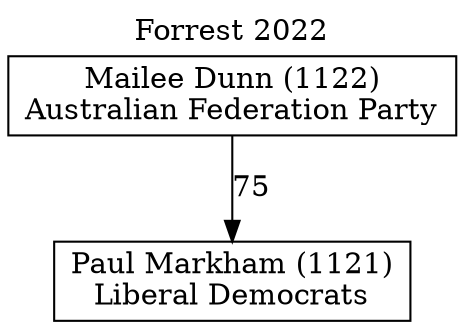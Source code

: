 // House preference flow
digraph "Paul Markham (1121)_Forrest_2022" {
	graph [label="Forrest 2022" labelloc=t mclimit=10]
	node [shape=box]
	"Paul Markham (1121)" [label="Paul Markham (1121)
Liberal Democrats"]
	"Mailee Dunn (1122)" [label="Mailee Dunn (1122)
Australian Federation Party"]
	"Mailee Dunn (1122)" -> "Paul Markham (1121)" [label=75]
}
